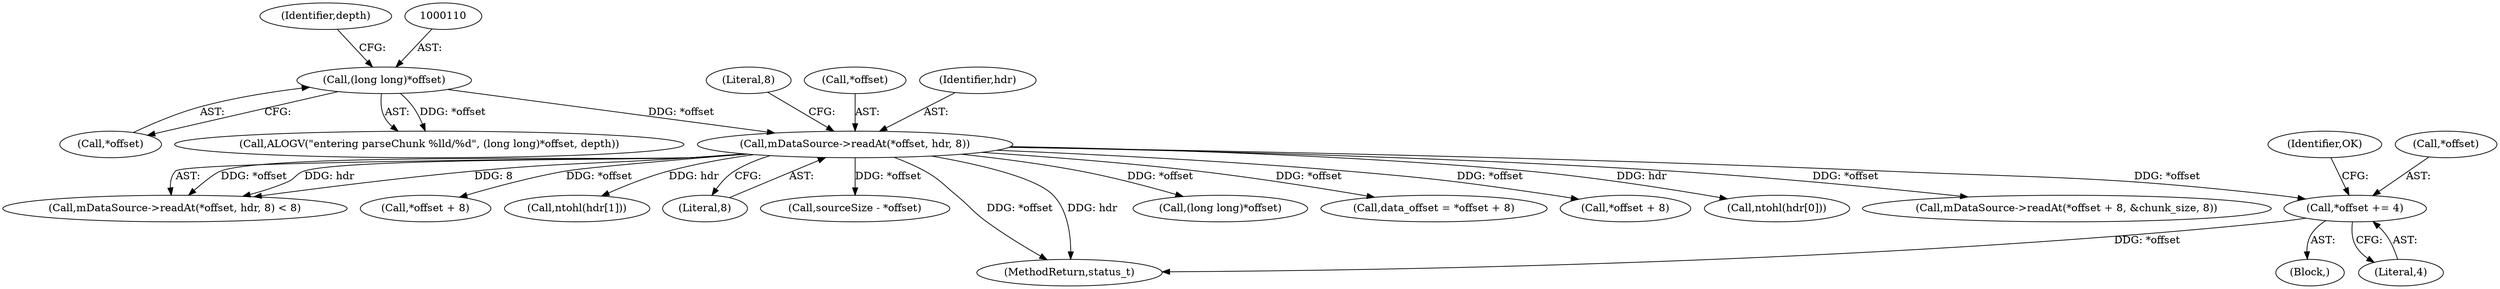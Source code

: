 digraph "0_Android_e7142a0703bc93f75e213e96ebc19000022afed9@pointer" {
"1000213" [label="(Call,*offset += 4)"];
"1000117" [label="(Call,mDataSource->readAt(*offset, hdr, 8))"];
"1000109" [label="(Call,(long long)*offset)"];
"1000218" [label="(Identifier,OK)"];
"1000129" [label="(Call,ntohl(hdr[0]))"];
"1000154" [label="(Call,mDataSource->readAt(*offset + 8, &chunk_size, 8))"];
"1000117" [label="(Call,mDataSource->readAt(*offset, hdr, 8))"];
"1000116" [label="(Call,mDataSource->readAt(*offset, hdr, 8) < 8)"];
"1000109" [label="(Call,(long long)*offset)"];
"1000155" [label="(Call,*offset + 8)"];
"1000136" [label="(Call,ntohl(hdr[1]))"];
"1000113" [label="(Identifier,depth)"];
"1000216" [label="(Literal,4)"];
"1000213" [label="(Call,*offset += 4)"];
"1000121" [label="(Literal,8)"];
"1000212" [label="(Block,)"];
"1000122" [label="(Literal,8)"];
"1000118" [label="(Call,*offset)"];
"1000201" [label="(Call,sourceSize - *offset)"];
"1003275" [label="(MethodReturn,status_t)"];
"1000234" [label="(Call,(long long)*offset)"];
"1000107" [label="(Call,ALOGV(\"entering parseChunk %lld/%d\", (long long)*offset, depth))"];
"1000111" [label="(Call,*offset)"];
"1000214" [label="(Call,*offset)"];
"1000120" [label="(Identifier,hdr)"];
"1000141" [label="(Call,data_offset = *offset + 8)"];
"1000143" [label="(Call,*offset + 8)"];
"1000213" -> "1000212"  [label="AST: "];
"1000213" -> "1000216"  [label="CFG: "];
"1000214" -> "1000213"  [label="AST: "];
"1000216" -> "1000213"  [label="AST: "];
"1000218" -> "1000213"  [label="CFG: "];
"1000213" -> "1003275"  [label="DDG: *offset"];
"1000117" -> "1000213"  [label="DDG: *offset"];
"1000117" -> "1000116"  [label="AST: "];
"1000117" -> "1000121"  [label="CFG: "];
"1000118" -> "1000117"  [label="AST: "];
"1000120" -> "1000117"  [label="AST: "];
"1000121" -> "1000117"  [label="AST: "];
"1000122" -> "1000117"  [label="CFG: "];
"1000117" -> "1003275"  [label="DDG: *offset"];
"1000117" -> "1003275"  [label="DDG: hdr"];
"1000117" -> "1000116"  [label="DDG: *offset"];
"1000117" -> "1000116"  [label="DDG: hdr"];
"1000117" -> "1000116"  [label="DDG: 8"];
"1000109" -> "1000117"  [label="DDG: *offset"];
"1000117" -> "1000129"  [label="DDG: hdr"];
"1000117" -> "1000136"  [label="DDG: hdr"];
"1000117" -> "1000141"  [label="DDG: *offset"];
"1000117" -> "1000143"  [label="DDG: *offset"];
"1000117" -> "1000154"  [label="DDG: *offset"];
"1000117" -> "1000155"  [label="DDG: *offset"];
"1000117" -> "1000201"  [label="DDG: *offset"];
"1000117" -> "1000234"  [label="DDG: *offset"];
"1000109" -> "1000107"  [label="AST: "];
"1000109" -> "1000111"  [label="CFG: "];
"1000110" -> "1000109"  [label="AST: "];
"1000111" -> "1000109"  [label="AST: "];
"1000113" -> "1000109"  [label="CFG: "];
"1000109" -> "1000107"  [label="DDG: *offset"];
}
